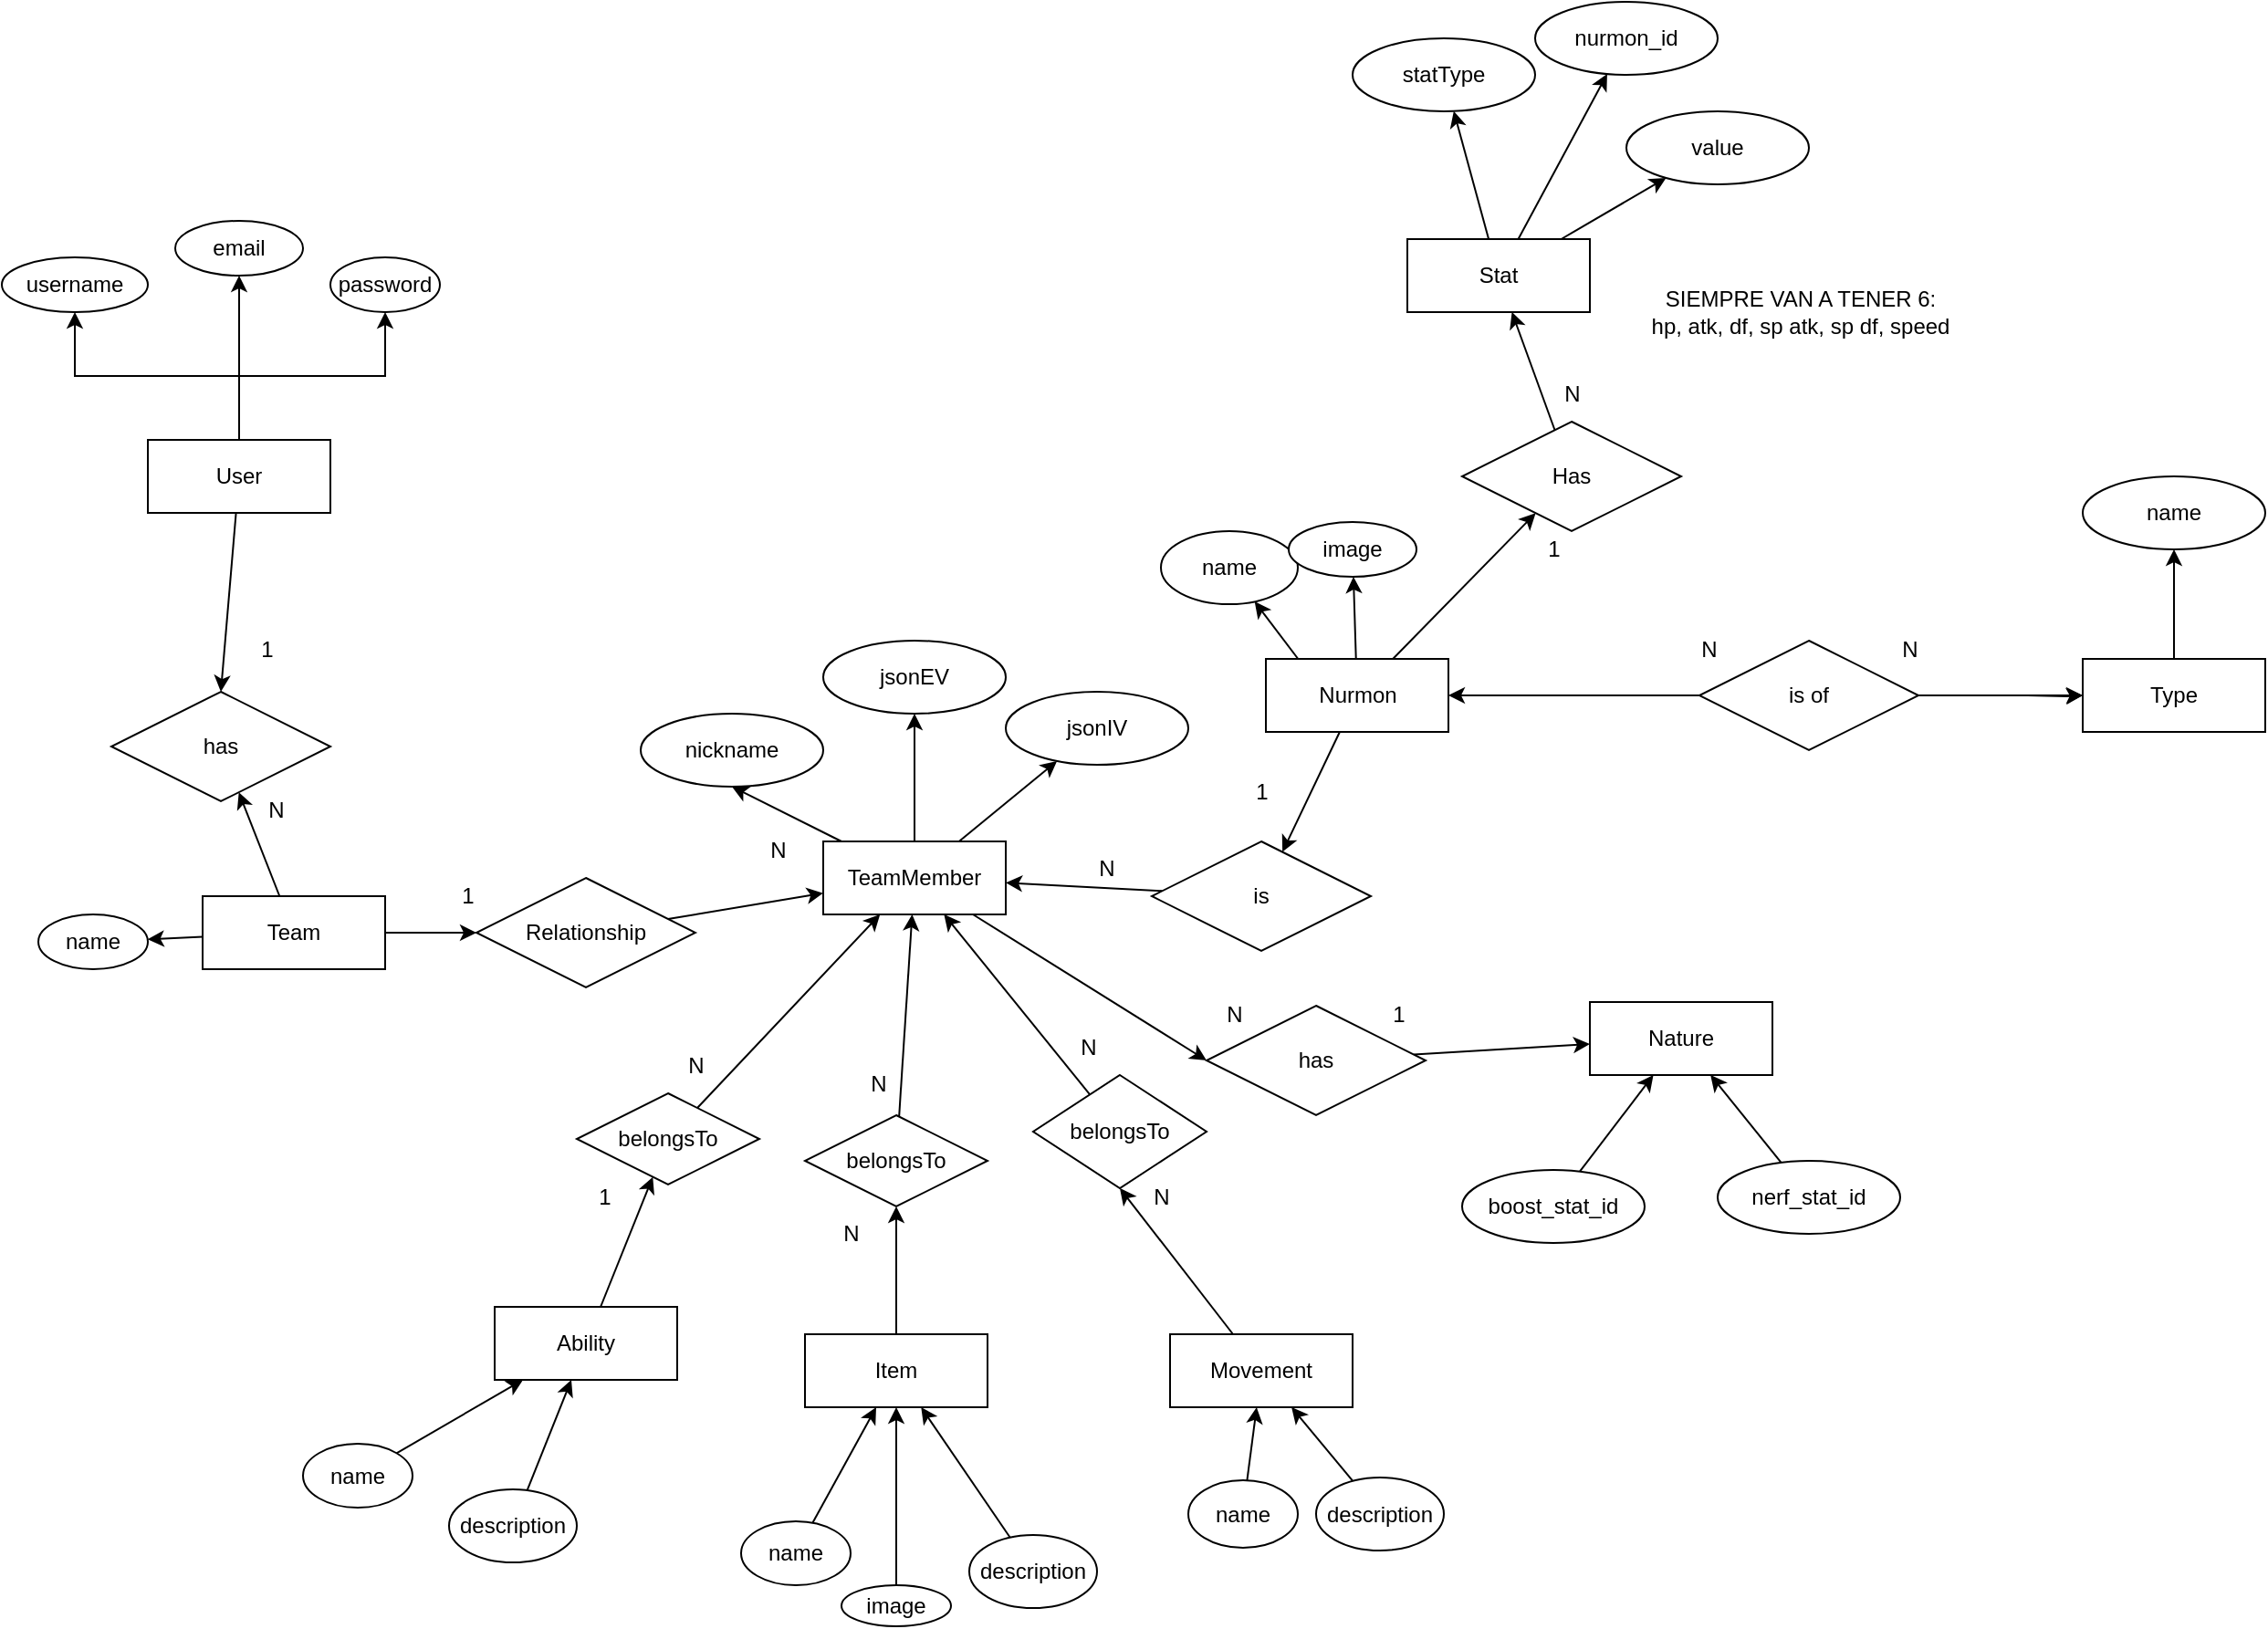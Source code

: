 <mxfile version="27.0.9">
  <diagram name="Página-1" id="FxbBuSSJgWayEHtvk8GW">
    <mxGraphModel dx="2864" dy="1200" grid="1" gridSize="10" guides="1" tooltips="1" connect="1" arrows="1" fold="1" page="1" pageScale="1" pageWidth="827" pageHeight="1169" math="0" shadow="0">
      <root>
        <mxCell id="0" />
        <mxCell id="1" parent="0" />
        <mxCell id="gaTQBP2WWSis62OiJN2Q-6" style="edgeStyle=orthogonalEdgeStyle;rounded=0;orthogonalLoop=1;jettySize=auto;html=1;" edge="1" parent="1" source="gaTQBP2WWSis62OiJN2Q-1" target="gaTQBP2WWSis62OiJN2Q-3">
          <mxGeometry relative="1" as="geometry" />
        </mxCell>
        <mxCell id="gaTQBP2WWSis62OiJN2Q-7" style="edgeStyle=orthogonalEdgeStyle;rounded=0;orthogonalLoop=1;jettySize=auto;html=1;" edge="1" parent="1" source="gaTQBP2WWSis62OiJN2Q-1" target="gaTQBP2WWSis62OiJN2Q-4">
          <mxGeometry relative="1" as="geometry" />
        </mxCell>
        <mxCell id="gaTQBP2WWSis62OiJN2Q-8" style="edgeStyle=orthogonalEdgeStyle;rounded=0;orthogonalLoop=1;jettySize=auto;html=1;" edge="1" parent="1" source="gaTQBP2WWSis62OiJN2Q-1" target="gaTQBP2WWSis62OiJN2Q-5">
          <mxGeometry relative="1" as="geometry">
            <mxPoint x="-90" y="220.0" as="targetPoint" />
          </mxGeometry>
        </mxCell>
        <mxCell id="gaTQBP2WWSis62OiJN2Q-145" style="rounded=0;orthogonalLoop=1;jettySize=auto;html=1;entryX=0.5;entryY=0;entryDx=0;entryDy=0;" edge="1" parent="1" source="gaTQBP2WWSis62OiJN2Q-1" target="gaTQBP2WWSis62OiJN2Q-144">
          <mxGeometry relative="1" as="geometry" />
        </mxCell>
        <mxCell id="gaTQBP2WWSis62OiJN2Q-1" value="User" style="whiteSpace=wrap;html=1;align=center;" vertex="1" parent="1">
          <mxGeometry x="-220" y="290" width="100" height="40" as="geometry" />
        </mxCell>
        <mxCell id="gaTQBP2WWSis62OiJN2Q-3" value="username" style="ellipse;whiteSpace=wrap;html=1;align=center;" vertex="1" parent="1">
          <mxGeometry x="-300" y="190" width="80" height="30" as="geometry" />
        </mxCell>
        <mxCell id="gaTQBP2WWSis62OiJN2Q-4" value="email" style="ellipse;whiteSpace=wrap;html=1;align=center;" vertex="1" parent="1">
          <mxGeometry x="-205" y="170" width="70" height="30" as="geometry" />
        </mxCell>
        <mxCell id="gaTQBP2WWSis62OiJN2Q-5" value="password" style="ellipse;whiteSpace=wrap;html=1;align=center;" vertex="1" parent="1">
          <mxGeometry x="-120" y="190" width="60" height="30" as="geometry" />
        </mxCell>
        <mxCell id="gaTQBP2WWSis62OiJN2Q-26" style="rounded=0;orthogonalLoop=1;jettySize=auto;html=1;" edge="1" parent="1" source="gaTQBP2WWSis62OiJN2Q-9" target="gaTQBP2WWSis62OiJN2Q-23">
          <mxGeometry relative="1" as="geometry" />
        </mxCell>
        <mxCell id="gaTQBP2WWSis62OiJN2Q-132" style="rounded=0;orthogonalLoop=1;jettySize=auto;html=1;" edge="1" parent="1" source="gaTQBP2WWSis62OiJN2Q-9" target="gaTQBP2WWSis62OiJN2Q-130">
          <mxGeometry relative="1" as="geometry" />
        </mxCell>
        <mxCell id="gaTQBP2WWSis62OiJN2Q-146" style="rounded=0;orthogonalLoop=1;jettySize=auto;html=1;" edge="1" parent="1" source="gaTQBP2WWSis62OiJN2Q-9" target="gaTQBP2WWSis62OiJN2Q-144">
          <mxGeometry relative="1" as="geometry" />
        </mxCell>
        <mxCell id="gaTQBP2WWSis62OiJN2Q-9" value="Team" style="whiteSpace=wrap;html=1;align=center;" vertex="1" parent="1">
          <mxGeometry x="-190" y="540" width="100" height="40" as="geometry" />
        </mxCell>
        <mxCell id="gaTQBP2WWSis62OiJN2Q-27" style="rounded=0;orthogonalLoop=1;jettySize=auto;html=1;" edge="1" parent="1" source="gaTQBP2WWSis62OiJN2Q-10" target="gaTQBP2WWSis62OiJN2Q-22">
          <mxGeometry relative="1" as="geometry" />
        </mxCell>
        <mxCell id="gaTQBP2WWSis62OiJN2Q-58" style="rounded=0;orthogonalLoop=1;jettySize=auto;html=1;" edge="1" parent="1" target="gaTQBP2WWSis62OiJN2Q-57">
          <mxGeometry relative="1" as="geometry">
            <mxPoint x="413.929" y="415" as="sourcePoint" />
          </mxGeometry>
        </mxCell>
        <mxCell id="gaTQBP2WWSis62OiJN2Q-117" style="rounded=0;orthogonalLoop=1;jettySize=auto;html=1;" edge="1" parent="1" source="gaTQBP2WWSis62OiJN2Q-10" target="gaTQBP2WWSis62OiJN2Q-116">
          <mxGeometry relative="1" as="geometry" />
        </mxCell>
        <mxCell id="gaTQBP2WWSis62OiJN2Q-150" style="rounded=0;orthogonalLoop=1;jettySize=auto;html=1;" edge="1" parent="1" source="gaTQBP2WWSis62OiJN2Q-10" target="gaTQBP2WWSis62OiJN2Q-149">
          <mxGeometry relative="1" as="geometry" />
        </mxCell>
        <mxCell id="gaTQBP2WWSis62OiJN2Q-10" value="Nurmon" style="whiteSpace=wrap;html=1;align=center;" vertex="1" parent="1">
          <mxGeometry x="392.5" y="410" width="100" height="40" as="geometry" />
        </mxCell>
        <mxCell id="gaTQBP2WWSis62OiJN2Q-34" style="rounded=0;orthogonalLoop=1;jettySize=auto;html=1;" edge="1" parent="1" source="gaTQBP2WWSis62OiJN2Q-12" target="gaTQBP2WWSis62OiJN2Q-33">
          <mxGeometry relative="1" as="geometry" />
        </mxCell>
        <mxCell id="gaTQBP2WWSis62OiJN2Q-12" value="Ability" style="whiteSpace=wrap;html=1;align=center;" vertex="1" parent="1">
          <mxGeometry x="-30" y="765" width="100" height="40" as="geometry" />
        </mxCell>
        <mxCell id="gaTQBP2WWSis62OiJN2Q-39" style="rounded=0;orthogonalLoop=1;jettySize=auto;html=1;" edge="1" parent="1" source="gaTQBP2WWSis62OiJN2Q-13" target="gaTQBP2WWSis62OiJN2Q-38">
          <mxGeometry relative="1" as="geometry" />
        </mxCell>
        <mxCell id="gaTQBP2WWSis62OiJN2Q-13" value="Item" style="whiteSpace=wrap;html=1;align=center;" vertex="1" parent="1">
          <mxGeometry x="140" y="780" width="100" height="40" as="geometry" />
        </mxCell>
        <mxCell id="gaTQBP2WWSis62OiJN2Q-14" value="Movement" style="whiteSpace=wrap;html=1;align=center;" vertex="1" parent="1">
          <mxGeometry x="340" y="780" width="100" height="40" as="geometry" />
        </mxCell>
        <mxCell id="gaTQBP2WWSis62OiJN2Q-111" style="rounded=0;orthogonalLoop=1;jettySize=auto;html=1;entryX=0.5;entryY=1;entryDx=0;entryDy=0;" edge="1" parent="1" source="gaTQBP2WWSis62OiJN2Q-21" target="gaTQBP2WWSis62OiJN2Q-110">
          <mxGeometry relative="1" as="geometry" />
        </mxCell>
        <mxCell id="gaTQBP2WWSis62OiJN2Q-112" style="rounded=0;orthogonalLoop=1;jettySize=auto;html=1;" edge="1" parent="1" source="gaTQBP2WWSis62OiJN2Q-21" target="gaTQBP2WWSis62OiJN2Q-108">
          <mxGeometry relative="1" as="geometry" />
        </mxCell>
        <mxCell id="gaTQBP2WWSis62OiJN2Q-113" style="rounded=0;orthogonalLoop=1;jettySize=auto;html=1;" edge="1" parent="1" source="gaTQBP2WWSis62OiJN2Q-21" target="gaTQBP2WWSis62OiJN2Q-109">
          <mxGeometry relative="1" as="geometry" />
        </mxCell>
        <mxCell id="gaTQBP2WWSis62OiJN2Q-140" style="rounded=0;orthogonalLoop=1;jettySize=auto;html=1;entryX=0;entryY=0.5;entryDx=0;entryDy=0;" edge="1" parent="1" source="gaTQBP2WWSis62OiJN2Q-21" target="gaTQBP2WWSis62OiJN2Q-139">
          <mxGeometry relative="1" as="geometry" />
        </mxCell>
        <mxCell id="gaTQBP2WWSis62OiJN2Q-21" value="TeamMember" style="whiteSpace=wrap;html=1;align=center;" vertex="1" parent="1">
          <mxGeometry x="150" y="510" width="100" height="40" as="geometry" />
        </mxCell>
        <mxCell id="gaTQBP2WWSis62OiJN2Q-28" style="rounded=0;orthogonalLoop=1;jettySize=auto;html=1;" edge="1" parent="1" source="gaTQBP2WWSis62OiJN2Q-22" target="gaTQBP2WWSis62OiJN2Q-21">
          <mxGeometry relative="1" as="geometry" />
        </mxCell>
        <mxCell id="gaTQBP2WWSis62OiJN2Q-22" value="is" style="shape=rhombus;perimeter=rhombusPerimeter;whiteSpace=wrap;html=1;align=center;" vertex="1" parent="1">
          <mxGeometry x="330" y="510" width="120" height="60" as="geometry" />
        </mxCell>
        <mxCell id="gaTQBP2WWSis62OiJN2Q-25" style="rounded=0;orthogonalLoop=1;jettySize=auto;html=1;" edge="1" parent="1" source="gaTQBP2WWSis62OiJN2Q-23" target="gaTQBP2WWSis62OiJN2Q-21">
          <mxGeometry relative="1" as="geometry" />
        </mxCell>
        <mxCell id="gaTQBP2WWSis62OiJN2Q-23" value="Relationship" style="shape=rhombus;perimeter=rhombusPerimeter;whiteSpace=wrap;html=1;align=center;" vertex="1" parent="1">
          <mxGeometry x="-40" y="530" width="120" height="60" as="geometry" />
        </mxCell>
        <mxCell id="gaTQBP2WWSis62OiJN2Q-29" value="1" style="text;html=1;align=center;verticalAlign=middle;resizable=0;points=[];autosize=1;strokeColor=none;fillColor=none;" vertex="1" parent="1">
          <mxGeometry x="-60" y="525" width="30" height="30" as="geometry" />
        </mxCell>
        <mxCell id="gaTQBP2WWSis62OiJN2Q-30" value="N" style="text;html=1;align=center;verticalAlign=middle;resizable=0;points=[];autosize=1;strokeColor=none;fillColor=none;" vertex="1" parent="1">
          <mxGeometry x="110" y="500" width="30" height="30" as="geometry" />
        </mxCell>
        <mxCell id="gaTQBP2WWSis62OiJN2Q-31" value="N" style="text;html=1;align=center;verticalAlign=middle;resizable=0;points=[];autosize=1;strokeColor=none;fillColor=none;" vertex="1" parent="1">
          <mxGeometry x="290" y="510" width="30" height="30" as="geometry" />
        </mxCell>
        <mxCell id="gaTQBP2WWSis62OiJN2Q-32" value="1" style="text;html=1;align=center;verticalAlign=middle;resizable=0;points=[];autosize=1;strokeColor=none;fillColor=none;" vertex="1" parent="1">
          <mxGeometry x="375" y="468" width="30" height="30" as="geometry" />
        </mxCell>
        <mxCell id="gaTQBP2WWSis62OiJN2Q-35" style="rounded=0;orthogonalLoop=1;jettySize=auto;html=1;" edge="1" parent="1" source="gaTQBP2WWSis62OiJN2Q-33" target="gaTQBP2WWSis62OiJN2Q-21">
          <mxGeometry relative="1" as="geometry" />
        </mxCell>
        <mxCell id="gaTQBP2WWSis62OiJN2Q-33" value="belongsTo" style="shape=rhombus;perimeter=rhombusPerimeter;whiteSpace=wrap;html=1;align=center;" vertex="1" parent="1">
          <mxGeometry x="15" y="648" width="100" height="50" as="geometry" />
        </mxCell>
        <mxCell id="gaTQBP2WWSis62OiJN2Q-36" value="1" style="text;html=1;align=center;verticalAlign=middle;resizable=0;points=[];autosize=1;strokeColor=none;fillColor=none;" vertex="1" parent="1">
          <mxGeometry x="15" y="690" width="30" height="30" as="geometry" />
        </mxCell>
        <mxCell id="gaTQBP2WWSis62OiJN2Q-37" value="N" style="text;html=1;align=center;verticalAlign=middle;resizable=0;points=[];autosize=1;strokeColor=none;fillColor=none;" vertex="1" parent="1">
          <mxGeometry x="65" y="618" width="30" height="30" as="geometry" />
        </mxCell>
        <mxCell id="gaTQBP2WWSis62OiJN2Q-40" style="rounded=0;orthogonalLoop=1;jettySize=auto;html=1;" edge="1" parent="1" source="gaTQBP2WWSis62OiJN2Q-38" target="gaTQBP2WWSis62OiJN2Q-21">
          <mxGeometry relative="1" as="geometry" />
        </mxCell>
        <mxCell id="gaTQBP2WWSis62OiJN2Q-38" value="belongsTo" style="shape=rhombus;perimeter=rhombusPerimeter;whiteSpace=wrap;html=1;align=center;" vertex="1" parent="1">
          <mxGeometry x="140" y="660" width="100" height="50" as="geometry" />
        </mxCell>
        <mxCell id="gaTQBP2WWSis62OiJN2Q-41" value="N" style="text;html=1;align=center;verticalAlign=middle;resizable=0;points=[];autosize=1;strokeColor=none;fillColor=none;" vertex="1" parent="1">
          <mxGeometry x="165" y="628" width="30" height="30" as="geometry" />
        </mxCell>
        <mxCell id="gaTQBP2WWSis62OiJN2Q-42" value="N" style="text;html=1;align=center;verticalAlign=middle;resizable=0;points=[];autosize=1;strokeColor=none;fillColor=none;" vertex="1" parent="1">
          <mxGeometry x="150" y="710" width="30" height="30" as="geometry" />
        </mxCell>
        <mxCell id="gaTQBP2WWSis62OiJN2Q-44" style="rounded=0;orthogonalLoop=1;jettySize=auto;html=1;" edge="1" parent="1" source="gaTQBP2WWSis62OiJN2Q-43" target="gaTQBP2WWSis62OiJN2Q-21">
          <mxGeometry relative="1" as="geometry" />
        </mxCell>
        <mxCell id="gaTQBP2WWSis62OiJN2Q-43" value="belongsTo" style="shape=rhombus;perimeter=rhombusPerimeter;whiteSpace=wrap;html=1;align=center;" vertex="1" parent="1">
          <mxGeometry x="265" y="638" width="95" height="62" as="geometry" />
        </mxCell>
        <mxCell id="gaTQBP2WWSis62OiJN2Q-45" style="rounded=0;orthogonalLoop=1;jettySize=auto;html=1;entryX=0.5;entryY=1;entryDx=0;entryDy=0;" edge="1" parent="1" source="gaTQBP2WWSis62OiJN2Q-14" target="gaTQBP2WWSis62OiJN2Q-43">
          <mxGeometry relative="1" as="geometry" />
        </mxCell>
        <mxCell id="gaTQBP2WWSis62OiJN2Q-46" value="N" style="text;html=1;align=center;verticalAlign=middle;resizable=0;points=[];autosize=1;strokeColor=none;fillColor=none;" vertex="1" parent="1">
          <mxGeometry x="280" y="608" width="30" height="30" as="geometry" />
        </mxCell>
        <mxCell id="gaTQBP2WWSis62OiJN2Q-47" value="N" style="text;html=1;align=center;verticalAlign=middle;resizable=0;points=[];autosize=1;strokeColor=none;fillColor=none;" vertex="1" parent="1">
          <mxGeometry x="320" y="690" width="30" height="30" as="geometry" />
        </mxCell>
        <mxCell id="gaTQBP2WWSis62OiJN2Q-77" style="rounded=0;orthogonalLoop=1;jettySize=auto;html=1;entryX=0.5;entryY=1;entryDx=0;entryDy=0;" edge="1" parent="1" source="gaTQBP2WWSis62OiJN2Q-48" target="gaTQBP2WWSis62OiJN2Q-75">
          <mxGeometry relative="1" as="geometry" />
        </mxCell>
        <mxCell id="gaTQBP2WWSis62OiJN2Q-48" value="Type" style="whiteSpace=wrap;html=1;align=center;" vertex="1" parent="1">
          <mxGeometry x="840" y="410" width="100" height="40" as="geometry" />
        </mxCell>
        <mxCell id="gaTQBP2WWSis62OiJN2Q-50" style="edgeStyle=orthogonalEdgeStyle;rounded=0;orthogonalLoop=1;jettySize=auto;html=1;" edge="1" parent="1" target="gaTQBP2WWSis62OiJN2Q-48">
          <mxGeometry relative="1" as="geometry">
            <mxPoint x="810" y="430" as="sourcePoint" />
          </mxGeometry>
        </mxCell>
        <mxCell id="gaTQBP2WWSis62OiJN2Q-51" style="edgeStyle=orthogonalEdgeStyle;rounded=0;orthogonalLoop=1;jettySize=auto;html=1;" edge="1" parent="1" source="gaTQBP2WWSis62OiJN2Q-49" target="gaTQBP2WWSis62OiJN2Q-10">
          <mxGeometry relative="1" as="geometry" />
        </mxCell>
        <mxCell id="gaTQBP2WWSis62OiJN2Q-92" style="edgeStyle=orthogonalEdgeStyle;rounded=0;orthogonalLoop=1;jettySize=auto;html=1;" edge="1" parent="1" source="gaTQBP2WWSis62OiJN2Q-49" target="gaTQBP2WWSis62OiJN2Q-48">
          <mxGeometry relative="1" as="geometry" />
        </mxCell>
        <mxCell id="gaTQBP2WWSis62OiJN2Q-49" value="is of" style="shape=rhombus;perimeter=rhombusPerimeter;whiteSpace=wrap;html=1;align=center;" vertex="1" parent="1">
          <mxGeometry x="630" y="400" width="120" height="60" as="geometry" />
        </mxCell>
        <mxCell id="gaTQBP2WWSis62OiJN2Q-52" value="N" style="text;html=1;align=center;verticalAlign=middle;resizable=0;points=[];autosize=1;strokeColor=none;fillColor=none;" vertex="1" parent="1">
          <mxGeometry x="730" y="390" width="30" height="30" as="geometry" />
        </mxCell>
        <mxCell id="gaTQBP2WWSis62OiJN2Q-53" value="N" style="text;html=1;align=center;verticalAlign=middle;resizable=0;points=[];autosize=1;strokeColor=none;fillColor=none;" vertex="1" parent="1">
          <mxGeometry x="620" y="390" width="30" height="30" as="geometry" />
        </mxCell>
        <mxCell id="gaTQBP2WWSis62OiJN2Q-57" value="name" style="ellipse;whiteSpace=wrap;html=1;align=center;" vertex="1" parent="1">
          <mxGeometry x="335" y="340" width="75" height="40" as="geometry" />
        </mxCell>
        <mxCell id="gaTQBP2WWSis62OiJN2Q-65" style="rounded=0;orthogonalLoop=1;jettySize=auto;html=1;" edge="1" parent="1" source="gaTQBP2WWSis62OiJN2Q-61" target="gaTQBP2WWSis62OiJN2Q-12">
          <mxGeometry relative="1" as="geometry" />
        </mxCell>
        <mxCell id="gaTQBP2WWSis62OiJN2Q-61" value="name" style="ellipse;whiteSpace=wrap;html=1;align=center;" vertex="1" parent="1">
          <mxGeometry x="-135" y="840" width="60" height="35" as="geometry" />
        </mxCell>
        <mxCell id="gaTQBP2WWSis62OiJN2Q-66" style="rounded=0;orthogonalLoop=1;jettySize=auto;html=1;" edge="1" parent="1" source="gaTQBP2WWSis62OiJN2Q-62" target="gaTQBP2WWSis62OiJN2Q-12">
          <mxGeometry relative="1" as="geometry" />
        </mxCell>
        <mxCell id="gaTQBP2WWSis62OiJN2Q-62" value="description" style="ellipse;whiteSpace=wrap;html=1;align=center;" vertex="1" parent="1">
          <mxGeometry x="-55" y="865" width="70" height="40" as="geometry" />
        </mxCell>
        <mxCell id="gaTQBP2WWSis62OiJN2Q-67" style="rounded=0;orthogonalLoop=1;jettySize=auto;html=1;" edge="1" parent="1" source="gaTQBP2WWSis62OiJN2Q-63" target="gaTQBP2WWSis62OiJN2Q-13">
          <mxGeometry relative="1" as="geometry" />
        </mxCell>
        <mxCell id="gaTQBP2WWSis62OiJN2Q-63" value="name" style="ellipse;whiteSpace=wrap;html=1;align=center;" vertex="1" parent="1">
          <mxGeometry x="105" y="882.5" width="60" height="35" as="geometry" />
        </mxCell>
        <mxCell id="gaTQBP2WWSis62OiJN2Q-68" style="rounded=0;orthogonalLoop=1;jettySize=auto;html=1;" edge="1" parent="1" source="gaTQBP2WWSis62OiJN2Q-64" target="gaTQBP2WWSis62OiJN2Q-13">
          <mxGeometry relative="1" as="geometry" />
        </mxCell>
        <mxCell id="gaTQBP2WWSis62OiJN2Q-64" value="description" style="ellipse;whiteSpace=wrap;html=1;align=center;" vertex="1" parent="1">
          <mxGeometry x="230" y="890" width="70" height="40" as="geometry" />
        </mxCell>
        <mxCell id="gaTQBP2WWSis62OiJN2Q-71" style="rounded=0;orthogonalLoop=1;jettySize=auto;html=1;" edge="1" parent="1" source="gaTQBP2WWSis62OiJN2Q-69" target="gaTQBP2WWSis62OiJN2Q-14">
          <mxGeometry relative="1" as="geometry" />
        </mxCell>
        <mxCell id="gaTQBP2WWSis62OiJN2Q-69" value="name" style="ellipse;whiteSpace=wrap;html=1;align=center;" vertex="1" parent="1">
          <mxGeometry x="350" y="860" width="60" height="37" as="geometry" />
        </mxCell>
        <mxCell id="gaTQBP2WWSis62OiJN2Q-72" style="rounded=0;orthogonalLoop=1;jettySize=auto;html=1;" edge="1" parent="1" source="gaTQBP2WWSis62OiJN2Q-70" target="gaTQBP2WWSis62OiJN2Q-14">
          <mxGeometry relative="1" as="geometry" />
        </mxCell>
        <mxCell id="gaTQBP2WWSis62OiJN2Q-70" value="description" style="ellipse;whiteSpace=wrap;html=1;align=center;" vertex="1" parent="1">
          <mxGeometry x="420" y="858.5" width="70" height="40" as="geometry" />
        </mxCell>
        <mxCell id="gaTQBP2WWSis62OiJN2Q-75" value="name" style="ellipse;whiteSpace=wrap;html=1;align=center;" vertex="1" parent="1">
          <mxGeometry x="840" y="310" width="100" height="40" as="geometry" />
        </mxCell>
        <mxCell id="gaTQBP2WWSis62OiJN2Q-93" value="Nature" style="whiteSpace=wrap;html=1;align=center;" vertex="1" parent="1">
          <mxGeometry x="570" y="598" width="100" height="40" as="geometry" />
        </mxCell>
        <mxCell id="gaTQBP2WWSis62OiJN2Q-108" value="jsonEV" style="ellipse;whiteSpace=wrap;html=1;align=center;" vertex="1" parent="1">
          <mxGeometry x="150" y="400" width="100" height="40" as="geometry" />
        </mxCell>
        <mxCell id="gaTQBP2WWSis62OiJN2Q-109" value="jsonIV" style="ellipse;whiteSpace=wrap;html=1;align=center;" vertex="1" parent="1">
          <mxGeometry x="250" y="428" width="100" height="40" as="geometry" />
        </mxCell>
        <mxCell id="gaTQBP2WWSis62OiJN2Q-110" value="nickname" style="ellipse;whiteSpace=wrap;html=1;align=center;" vertex="1" parent="1">
          <mxGeometry x="50" y="440" width="100" height="40" as="geometry" />
        </mxCell>
        <mxCell id="gaTQBP2WWSis62OiJN2Q-122" style="rounded=0;orthogonalLoop=1;jettySize=auto;html=1;" edge="1" parent="1" source="gaTQBP2WWSis62OiJN2Q-115" target="gaTQBP2WWSis62OiJN2Q-119">
          <mxGeometry relative="1" as="geometry" />
        </mxCell>
        <mxCell id="gaTQBP2WWSis62OiJN2Q-123" style="rounded=0;orthogonalLoop=1;jettySize=auto;html=1;" edge="1" parent="1" source="gaTQBP2WWSis62OiJN2Q-115" target="gaTQBP2WWSis62OiJN2Q-121">
          <mxGeometry relative="1" as="geometry" />
        </mxCell>
        <mxCell id="gaTQBP2WWSis62OiJN2Q-129" style="rounded=0;orthogonalLoop=1;jettySize=auto;html=1;" edge="1" parent="1" source="gaTQBP2WWSis62OiJN2Q-115" target="gaTQBP2WWSis62OiJN2Q-128">
          <mxGeometry relative="1" as="geometry" />
        </mxCell>
        <mxCell id="gaTQBP2WWSis62OiJN2Q-115" value="Stat" style="whiteSpace=wrap;html=1;align=center;" vertex="1" parent="1">
          <mxGeometry x="470" y="180" width="100" height="40" as="geometry" />
        </mxCell>
        <mxCell id="gaTQBP2WWSis62OiJN2Q-118" style="rounded=0;orthogonalLoop=1;jettySize=auto;html=1;" edge="1" parent="1" source="gaTQBP2WWSis62OiJN2Q-116" target="gaTQBP2WWSis62OiJN2Q-115">
          <mxGeometry relative="1" as="geometry" />
        </mxCell>
        <mxCell id="gaTQBP2WWSis62OiJN2Q-116" value="Has" style="shape=rhombus;perimeter=rhombusPerimeter;whiteSpace=wrap;html=1;align=center;" vertex="1" parent="1">
          <mxGeometry x="500" y="280" width="120" height="60" as="geometry" />
        </mxCell>
        <mxCell id="gaTQBP2WWSis62OiJN2Q-119" value="statType" style="ellipse;whiteSpace=wrap;html=1;align=center;" vertex="1" parent="1">
          <mxGeometry x="440" y="70" width="100" height="40" as="geometry" />
        </mxCell>
        <mxCell id="gaTQBP2WWSis62OiJN2Q-121" value="value" style="ellipse;whiteSpace=wrap;html=1;align=center;" vertex="1" parent="1">
          <mxGeometry x="590" y="110" width="100" height="40" as="geometry" />
        </mxCell>
        <mxCell id="gaTQBP2WWSis62OiJN2Q-124" value="1" style="text;html=1;align=center;verticalAlign=middle;resizable=0;points=[];autosize=1;strokeColor=none;fillColor=none;" vertex="1" parent="1">
          <mxGeometry x="535" y="335" width="30" height="30" as="geometry" />
        </mxCell>
        <mxCell id="gaTQBP2WWSis62OiJN2Q-125" value="N" style="text;html=1;align=center;verticalAlign=middle;resizable=0;points=[];autosize=1;strokeColor=none;fillColor=none;" vertex="1" parent="1">
          <mxGeometry x="545" y="250" width="30" height="30" as="geometry" />
        </mxCell>
        <mxCell id="gaTQBP2WWSis62OiJN2Q-127" value="SIEMPRE VAN A TENER 6:&lt;br&gt;hp, atk, df, sp atk, sp df, speed" style="text;html=1;align=center;verticalAlign=middle;resizable=0;points=[];autosize=1;strokeColor=none;fillColor=none;" vertex="1" parent="1">
          <mxGeometry x="590" y="200" width="190" height="40" as="geometry" />
        </mxCell>
        <mxCell id="gaTQBP2WWSis62OiJN2Q-128" value="nurmon_id" style="ellipse;whiteSpace=wrap;html=1;align=center;" vertex="1" parent="1">
          <mxGeometry x="540" y="50" width="100" height="40" as="geometry" />
        </mxCell>
        <mxCell id="gaTQBP2WWSis62OiJN2Q-130" value="name" style="ellipse;whiteSpace=wrap;html=1;align=center;" vertex="1" parent="1">
          <mxGeometry x="-280" y="550" width="60" height="30" as="geometry" />
        </mxCell>
        <mxCell id="gaTQBP2WWSis62OiJN2Q-137" style="rounded=0;orthogonalLoop=1;jettySize=auto;html=1;" edge="1" parent="1" source="gaTQBP2WWSis62OiJN2Q-133" target="gaTQBP2WWSis62OiJN2Q-93">
          <mxGeometry relative="1" as="geometry" />
        </mxCell>
        <mxCell id="gaTQBP2WWSis62OiJN2Q-133" value="boost_stat_id" style="ellipse;whiteSpace=wrap;html=1;align=center;" vertex="1" parent="1">
          <mxGeometry x="500" y="690" width="100" height="40" as="geometry" />
        </mxCell>
        <mxCell id="gaTQBP2WWSis62OiJN2Q-138" style="rounded=0;orthogonalLoop=1;jettySize=auto;html=1;" edge="1" parent="1" source="gaTQBP2WWSis62OiJN2Q-134" target="gaTQBP2WWSis62OiJN2Q-93">
          <mxGeometry relative="1" as="geometry" />
        </mxCell>
        <mxCell id="gaTQBP2WWSis62OiJN2Q-134" value="nerf_stat_id" style="ellipse;whiteSpace=wrap;html=1;align=center;" vertex="1" parent="1">
          <mxGeometry x="640" y="685" width="100" height="40" as="geometry" />
        </mxCell>
        <mxCell id="gaTQBP2WWSis62OiJN2Q-141" style="rounded=0;orthogonalLoop=1;jettySize=auto;html=1;" edge="1" parent="1" source="gaTQBP2WWSis62OiJN2Q-139" target="gaTQBP2WWSis62OiJN2Q-93">
          <mxGeometry relative="1" as="geometry" />
        </mxCell>
        <mxCell id="gaTQBP2WWSis62OiJN2Q-139" value="has" style="shape=rhombus;perimeter=rhombusPerimeter;whiteSpace=wrap;html=1;align=center;" vertex="1" parent="1">
          <mxGeometry x="360" y="600" width="120" height="60" as="geometry" />
        </mxCell>
        <mxCell id="gaTQBP2WWSis62OiJN2Q-142" value="N" style="text;html=1;align=center;verticalAlign=middle;resizable=0;points=[];autosize=1;strokeColor=none;fillColor=none;" vertex="1" parent="1">
          <mxGeometry x="360" y="590" width="30" height="30" as="geometry" />
        </mxCell>
        <mxCell id="gaTQBP2WWSis62OiJN2Q-143" value="1" style="text;html=1;align=center;verticalAlign=middle;resizable=0;points=[];autosize=1;strokeColor=none;fillColor=none;" vertex="1" parent="1">
          <mxGeometry x="450" y="590" width="30" height="30" as="geometry" />
        </mxCell>
        <mxCell id="gaTQBP2WWSis62OiJN2Q-144" value="has" style="shape=rhombus;perimeter=rhombusPerimeter;whiteSpace=wrap;html=1;align=center;" vertex="1" parent="1">
          <mxGeometry x="-240" y="428" width="120" height="60" as="geometry" />
        </mxCell>
        <mxCell id="gaTQBP2WWSis62OiJN2Q-147" value="1" style="text;html=1;align=center;verticalAlign=middle;resizable=0;points=[];autosize=1;strokeColor=none;fillColor=none;" vertex="1" parent="1">
          <mxGeometry x="-170" y="390" width="30" height="30" as="geometry" />
        </mxCell>
        <mxCell id="gaTQBP2WWSis62OiJN2Q-148" value="N" style="text;html=1;align=center;verticalAlign=middle;resizable=0;points=[];autosize=1;strokeColor=none;fillColor=none;" vertex="1" parent="1">
          <mxGeometry x="-165" y="478" width="30" height="30" as="geometry" />
        </mxCell>
        <mxCell id="gaTQBP2WWSis62OiJN2Q-149" value="image" style="ellipse;whiteSpace=wrap;html=1;align=center;" vertex="1" parent="1">
          <mxGeometry x="405" y="335" width="70" height="30" as="geometry" />
        </mxCell>
        <mxCell id="gaTQBP2WWSis62OiJN2Q-152" style="rounded=0;orthogonalLoop=1;jettySize=auto;html=1;" edge="1" parent="1" source="gaTQBP2WWSis62OiJN2Q-151" target="gaTQBP2WWSis62OiJN2Q-13">
          <mxGeometry relative="1" as="geometry" />
        </mxCell>
        <mxCell id="gaTQBP2WWSis62OiJN2Q-151" value="image" style="ellipse;whiteSpace=wrap;html=1;align=center;" vertex="1" parent="1">
          <mxGeometry x="160" y="917.5" width="60" height="22.5" as="geometry" />
        </mxCell>
      </root>
    </mxGraphModel>
  </diagram>
</mxfile>
